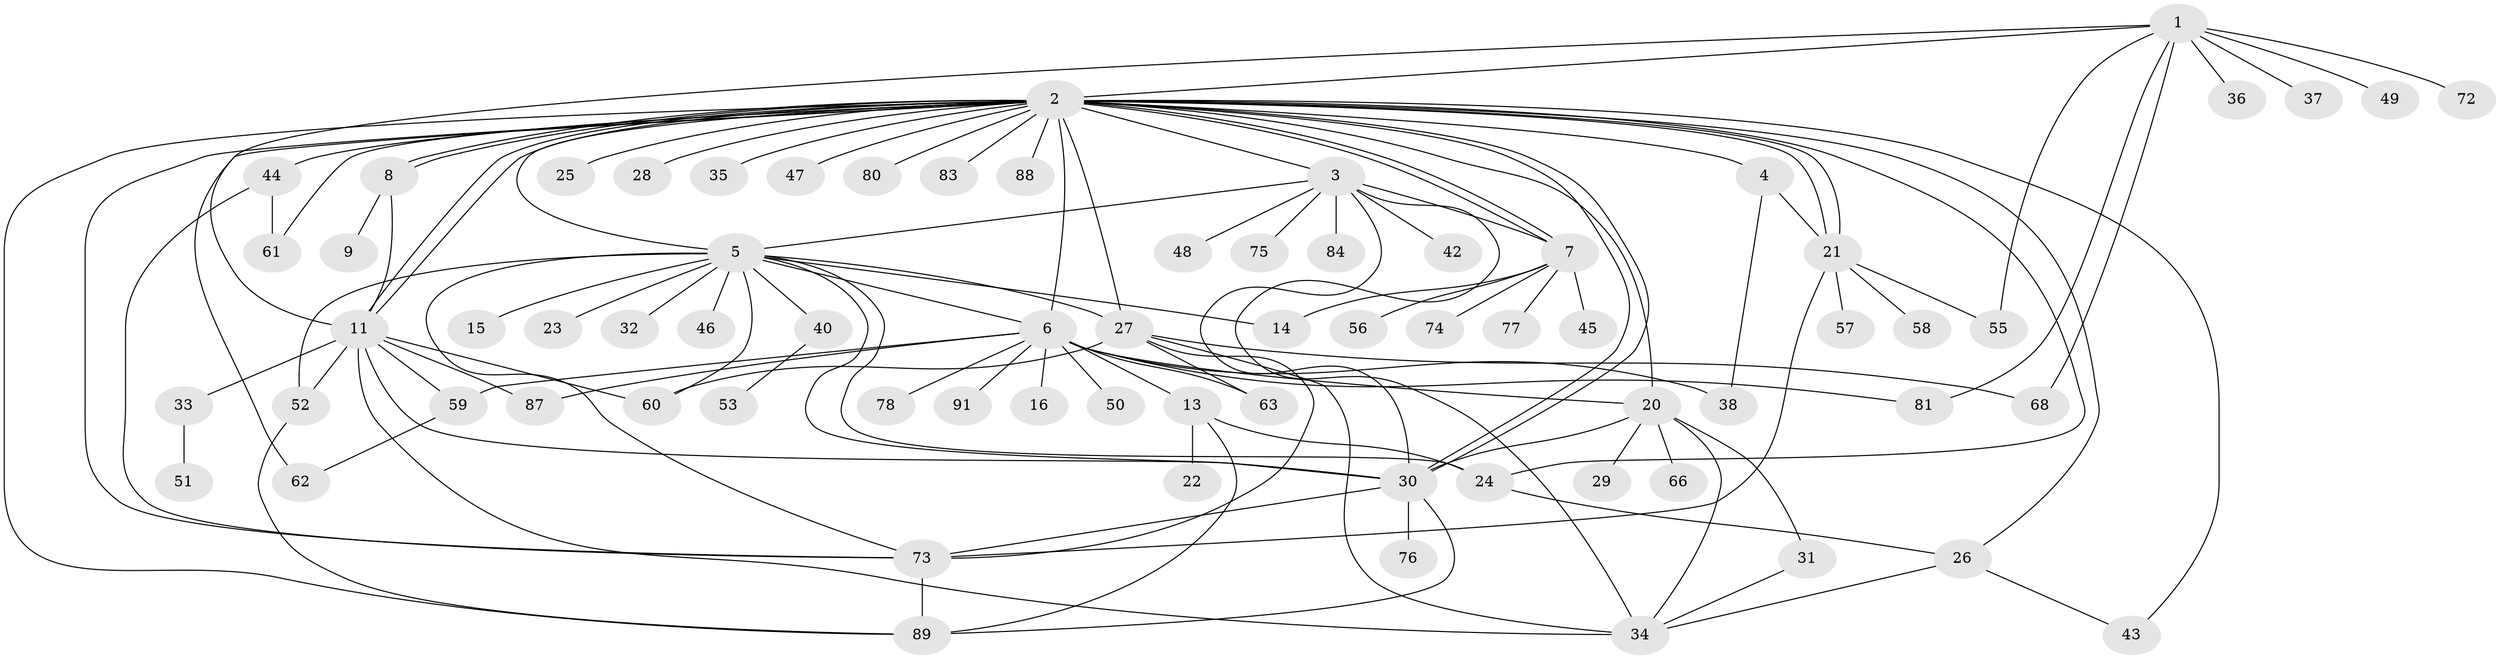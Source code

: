 // Generated by graph-tools (version 1.1) at 2025/23/03/03/25 07:23:49]
// undirected, 72 vertices, 119 edges
graph export_dot {
graph [start="1"]
  node [color=gray90,style=filled];
  1 [super="+67"];
  2 [super="+19"];
  3 [super="+10"];
  4 [super="+86"];
  5 [super="+18"];
  6 [super="+12"];
  7 [super="+39"];
  8 [super="+82"];
  9;
  11 [super="+41"];
  13 [super="+17"];
  14;
  15;
  16;
  20 [super="+65"];
  21 [super="+85"];
  22;
  23;
  24 [super="+70"];
  25;
  26 [super="+64"];
  27 [super="+54"];
  28;
  29;
  30 [super="+71"];
  31;
  32;
  33;
  34 [super="+90"];
  35;
  36;
  37;
  38;
  40;
  42;
  43;
  44;
  45;
  46;
  47;
  48;
  49;
  50;
  51;
  52;
  53;
  55;
  56;
  57;
  58;
  59;
  60;
  61 [super="+69"];
  62 [super="+79"];
  63;
  66;
  68;
  72;
  73 [super="+93"];
  74;
  75;
  76;
  77;
  78;
  80;
  81;
  83;
  84;
  87 [super="+92"];
  88;
  89;
  91;
  1 -- 2;
  1 -- 11;
  1 -- 36;
  1 -- 37;
  1 -- 49;
  1 -- 81;
  1 -- 72;
  1 -- 68;
  1 -- 55;
  2 -- 3;
  2 -- 4;
  2 -- 5 [weight=2];
  2 -- 6 [weight=2];
  2 -- 7;
  2 -- 7;
  2 -- 8;
  2 -- 8;
  2 -- 11;
  2 -- 11;
  2 -- 20;
  2 -- 21 [weight=2];
  2 -- 21;
  2 -- 24;
  2 -- 27 [weight=3];
  2 -- 28;
  2 -- 30;
  2 -- 30;
  2 -- 44;
  2 -- 47;
  2 -- 61;
  2 -- 73;
  2 -- 80;
  2 -- 88;
  2 -- 89;
  2 -- 35;
  2 -- 43;
  2 -- 83;
  2 -- 25;
  2 -- 62 [weight=2];
  2 -- 26;
  3 -- 5;
  3 -- 7;
  3 -- 42;
  3 -- 75;
  3 -- 84;
  3 -- 48;
  3 -- 30;
  3 -- 34;
  4 -- 38;
  4 -- 21;
  5 -- 6;
  5 -- 14;
  5 -- 15;
  5 -- 23;
  5 -- 27;
  5 -- 32;
  5 -- 40;
  5 -- 46;
  5 -- 52;
  5 -- 60;
  5 -- 73;
  5 -- 24;
  5 -- 30;
  6 -- 13;
  6 -- 16;
  6 -- 38;
  6 -- 50;
  6 -- 59;
  6 -- 63;
  6 -- 78;
  6 -- 81;
  6 -- 87;
  6 -- 91;
  6 -- 20;
  7 -- 14;
  7 -- 45;
  7 -- 56;
  7 -- 74;
  7 -- 77;
  8 -- 9;
  8 -- 11;
  11 -- 30;
  11 -- 33;
  11 -- 34;
  11 -- 52;
  11 -- 59;
  11 -- 60;
  11 -- 87;
  13 -- 89;
  13 -- 24;
  13 -- 22;
  20 -- 29;
  20 -- 31;
  20 -- 66;
  20 -- 30;
  20 -- 34;
  21 -- 55;
  21 -- 57;
  21 -- 58;
  21 -- 73;
  24 -- 26;
  26 -- 43;
  26 -- 34;
  27 -- 68;
  27 -- 73;
  27 -- 60;
  27 -- 63;
  27 -- 34;
  30 -- 76;
  30 -- 89;
  30 -- 73;
  31 -- 34;
  33 -- 51;
  40 -- 53;
  44 -- 61;
  44 -- 73;
  52 -- 89;
  59 -- 62;
  73 -- 89;
}
